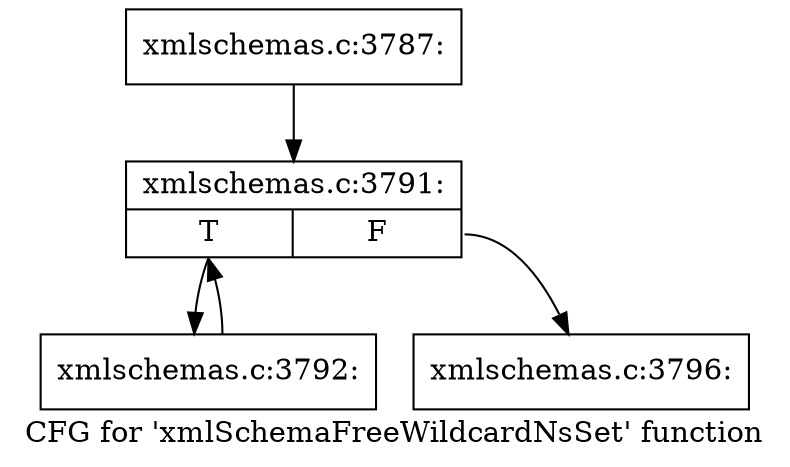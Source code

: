 digraph "CFG for 'xmlSchemaFreeWildcardNsSet' function" {
	label="CFG for 'xmlSchemaFreeWildcardNsSet' function";

	Node0x4a670c0 [shape=record,label="{xmlschemas.c:3787:}"];
	Node0x4a670c0 -> Node0x4a67330;
	Node0x4a67330 [shape=record,label="{xmlschemas.c:3791:|{<s0>T|<s1>F}}"];
	Node0x4a67330:s0 -> Node0x4a69e40;
	Node0x4a67330:s1 -> Node0x4a67510;
	Node0x4a69e40 [shape=record,label="{xmlschemas.c:3792:}"];
	Node0x4a69e40 -> Node0x4a67330;
	Node0x4a67510 [shape=record,label="{xmlschemas.c:3796:}"];
}
